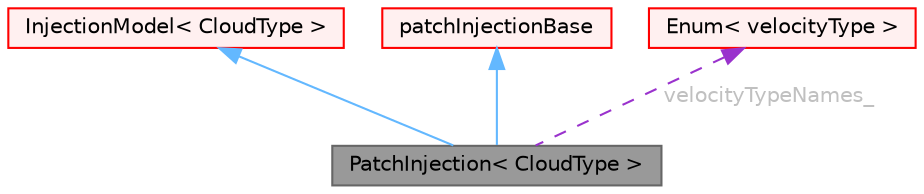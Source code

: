 digraph "PatchInjection&lt; CloudType &gt;"
{
 // LATEX_PDF_SIZE
  bgcolor="transparent";
  edge [fontname=Helvetica,fontsize=10,labelfontname=Helvetica,labelfontsize=10];
  node [fontname=Helvetica,fontsize=10,shape=box,height=0.2,width=0.4];
  Node1 [id="Node000001",label="PatchInjection\< CloudType \>",height=0.2,width=0.4,color="gray40", fillcolor="grey60", style="filled", fontcolor="black",tooltip="Patch injection."];
  Node2 -> Node1 [id="edge1_Node000001_Node000002",dir="back",color="steelblue1",style="solid",tooltip=" "];
  Node2 [id="Node000002",label="InjectionModel\< CloudType \>",height=0.2,width=0.4,color="red", fillcolor="#FFF0F0", style="filled",URL="$classFoam_1_1InjectionModel.html",tooltip="Templated injection model class."];
  Node33 -> Node1 [id="edge2_Node000001_Node000033",dir="back",color="steelblue1",style="solid",tooltip=" "];
  Node33 [id="Node000033",label="patchInjectionBase",height=0.2,width=0.4,color="red", fillcolor="#FFF0F0", style="filled",URL="$classFoam_1_1patchInjectionBase.html",tooltip=" "];
  Node44 -> Node1 [id="edge3_Node000001_Node000044",dir="back",color="darkorchid3",style="dashed",tooltip=" ",label=" velocityTypeNames_",fontcolor="grey" ];
  Node44 [id="Node000044",label="Enum\< velocityType \>",height=0.2,width=0.4,color="red", fillcolor="#FFF0F0", style="filled",URL="$classFoam_1_1Enum.html",tooltip=" "];
}
